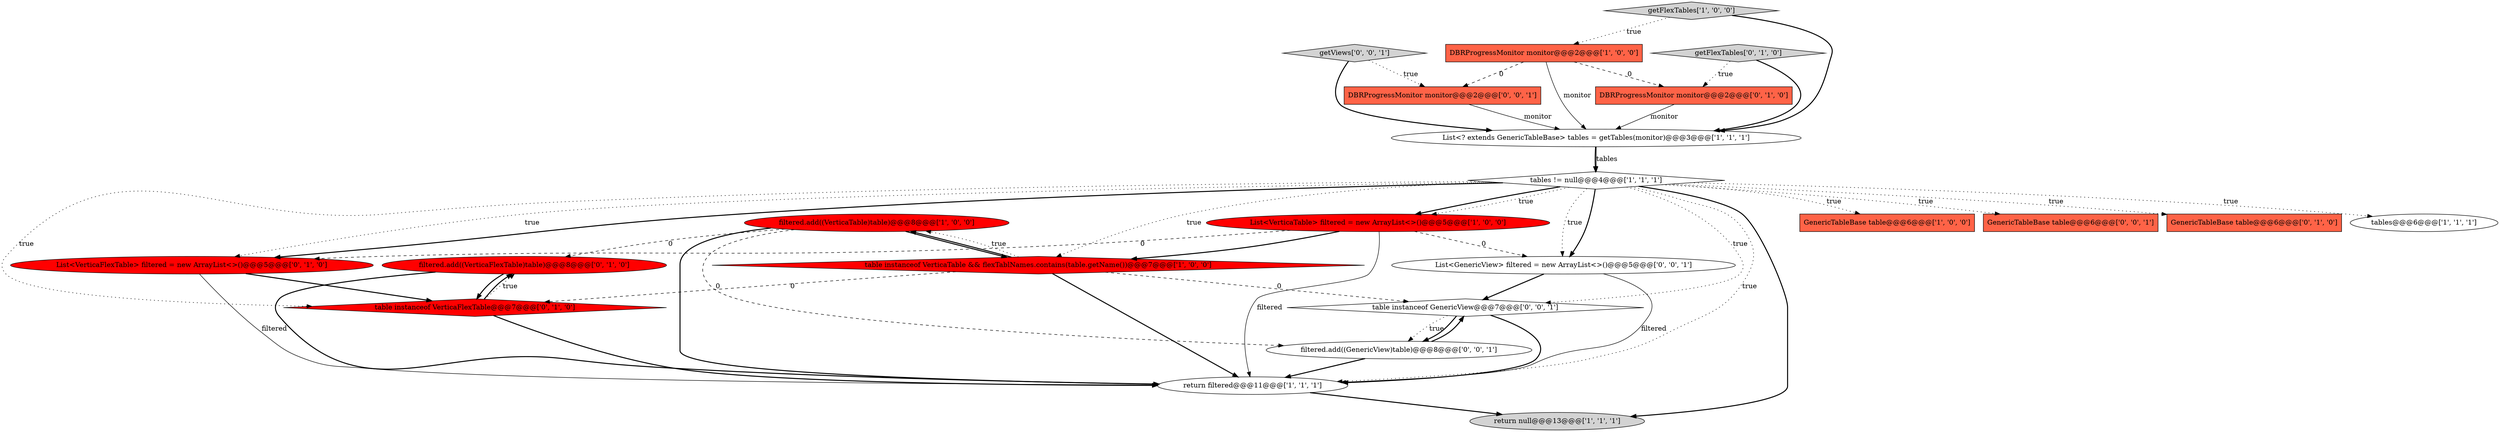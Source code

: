 digraph {
4 [style = filled, label = "filtered.add((VerticaTable)table)@@@8@@@['1', '0', '0']", fillcolor = red, shape = ellipse image = "AAA1AAABBB1BBB"];
0 [style = filled, label = "GenericTableBase table@@@6@@@['1', '0', '0']", fillcolor = tomato, shape = box image = "AAA0AAABBB1BBB"];
20 [style = filled, label = "GenericTableBase table@@@6@@@['0', '0', '1']", fillcolor = tomato, shape = box image = "AAA0AAABBB3BBB"];
21 [style = filled, label = "table instanceof GenericView@@@7@@@['0', '0', '1']", fillcolor = white, shape = diamond image = "AAA0AAABBB3BBB"];
18 [style = filled, label = "getViews['0', '0', '1']", fillcolor = lightgray, shape = diamond image = "AAA0AAABBB3BBB"];
19 [style = filled, label = "DBRProgressMonitor monitor@@@2@@@['0', '0', '1']", fillcolor = tomato, shape = box image = "AAA0AAABBB3BBB"];
7 [style = filled, label = "List<? extends GenericTableBase> tables = getTables(monitor)@@@3@@@['1', '1', '1']", fillcolor = white, shape = ellipse image = "AAA0AAABBB1BBB"];
16 [style = filled, label = "filtered.add((VerticaFlexTable)table)@@@8@@@['0', '1', '0']", fillcolor = red, shape = ellipse image = "AAA1AAABBB2BBB"];
1 [style = filled, label = "return filtered@@@11@@@['1', '1', '1']", fillcolor = white, shape = ellipse image = "AAA0AAABBB1BBB"];
15 [style = filled, label = "GenericTableBase table@@@6@@@['0', '1', '0']", fillcolor = tomato, shape = box image = "AAA0AAABBB2BBB"];
12 [style = filled, label = "table instanceof VerticaFlexTable@@@7@@@['0', '1', '0']", fillcolor = red, shape = diamond image = "AAA1AAABBB2BBB"];
10 [style = filled, label = "DBRProgressMonitor monitor@@@2@@@['1', '0', '0']", fillcolor = tomato, shape = box image = "AAA1AAABBB1BBB"];
14 [style = filled, label = "DBRProgressMonitor monitor@@@2@@@['0', '1', '0']", fillcolor = tomato, shape = box image = "AAA1AAABBB2BBB"];
6 [style = filled, label = "table instanceof VerticaTable && flexTablNames.contains(table.getName())@@@7@@@['1', '0', '0']", fillcolor = red, shape = diamond image = "AAA1AAABBB1BBB"];
22 [style = filled, label = "List<GenericView> filtered = new ArrayList<>()@@@5@@@['0', '0', '1']", fillcolor = white, shape = ellipse image = "AAA0AAABBB3BBB"];
2 [style = filled, label = "List<VerticaTable> filtered = new ArrayList<>()@@@5@@@['1', '0', '0']", fillcolor = red, shape = ellipse image = "AAA1AAABBB1BBB"];
5 [style = filled, label = "getFlexTables['1', '0', '0']", fillcolor = lightgray, shape = diamond image = "AAA0AAABBB1BBB"];
8 [style = filled, label = "return null@@@13@@@['1', '1', '1']", fillcolor = lightgray, shape = ellipse image = "AAA0AAABBB1BBB"];
9 [style = filled, label = "tables != null@@@4@@@['1', '1', '1']", fillcolor = white, shape = diamond image = "AAA0AAABBB1BBB"];
11 [style = filled, label = "List<VerticaFlexTable> filtered = new ArrayList<>()@@@5@@@['0', '1', '0']", fillcolor = red, shape = ellipse image = "AAA1AAABBB2BBB"];
13 [style = filled, label = "getFlexTables['0', '1', '0']", fillcolor = lightgray, shape = diamond image = "AAA0AAABBB2BBB"];
17 [style = filled, label = "filtered.add((GenericView)table)@@@8@@@['0', '0', '1']", fillcolor = white, shape = ellipse image = "AAA0AAABBB3BBB"];
3 [style = filled, label = "tables@@@6@@@['1', '1', '1']", fillcolor = white, shape = ellipse image = "AAA0AAABBB1BBB"];
9->22 [style = bold, label=""];
6->21 [style = dashed, label="0"];
9->12 [style = dotted, label="true"];
9->0 [style = dotted, label="true"];
1->8 [style = bold, label=""];
4->16 [style = dashed, label="0"];
9->11 [style = bold, label=""];
17->1 [style = bold, label=""];
2->1 [style = solid, label="filtered"];
4->17 [style = dashed, label="0"];
19->7 [style = solid, label="monitor"];
9->2 [style = bold, label=""];
2->6 [style = bold, label=""];
4->6 [style = bold, label=""];
5->10 [style = dotted, label="true"];
10->19 [style = dashed, label="0"];
9->11 [style = dotted, label="true"];
10->7 [style = solid, label="monitor"];
18->19 [style = dotted, label="true"];
22->21 [style = bold, label=""];
22->1 [style = solid, label="filtered"];
11->12 [style = bold, label=""];
11->1 [style = solid, label="filtered"];
12->16 [style = bold, label=""];
21->17 [style = dotted, label="true"];
9->21 [style = dotted, label="true"];
9->8 [style = bold, label=""];
12->1 [style = bold, label=""];
9->6 [style = dotted, label="true"];
6->12 [style = dashed, label="0"];
7->9 [style = bold, label=""];
6->1 [style = bold, label=""];
6->4 [style = bold, label=""];
6->4 [style = dotted, label="true"];
12->16 [style = dotted, label="true"];
16->1 [style = bold, label=""];
13->7 [style = bold, label=""];
9->2 [style = dotted, label="true"];
21->1 [style = bold, label=""];
14->7 [style = solid, label="monitor"];
9->20 [style = dotted, label="true"];
9->1 [style = dotted, label="true"];
5->7 [style = bold, label=""];
2->11 [style = dashed, label="0"];
9->15 [style = dotted, label="true"];
4->1 [style = bold, label=""];
18->7 [style = bold, label=""];
13->14 [style = dotted, label="true"];
9->22 [style = dotted, label="true"];
2->22 [style = dashed, label="0"];
16->12 [style = bold, label=""];
21->17 [style = bold, label=""];
17->21 [style = bold, label=""];
9->3 [style = dotted, label="true"];
10->14 [style = dashed, label="0"];
7->9 [style = solid, label="tables"];
}
